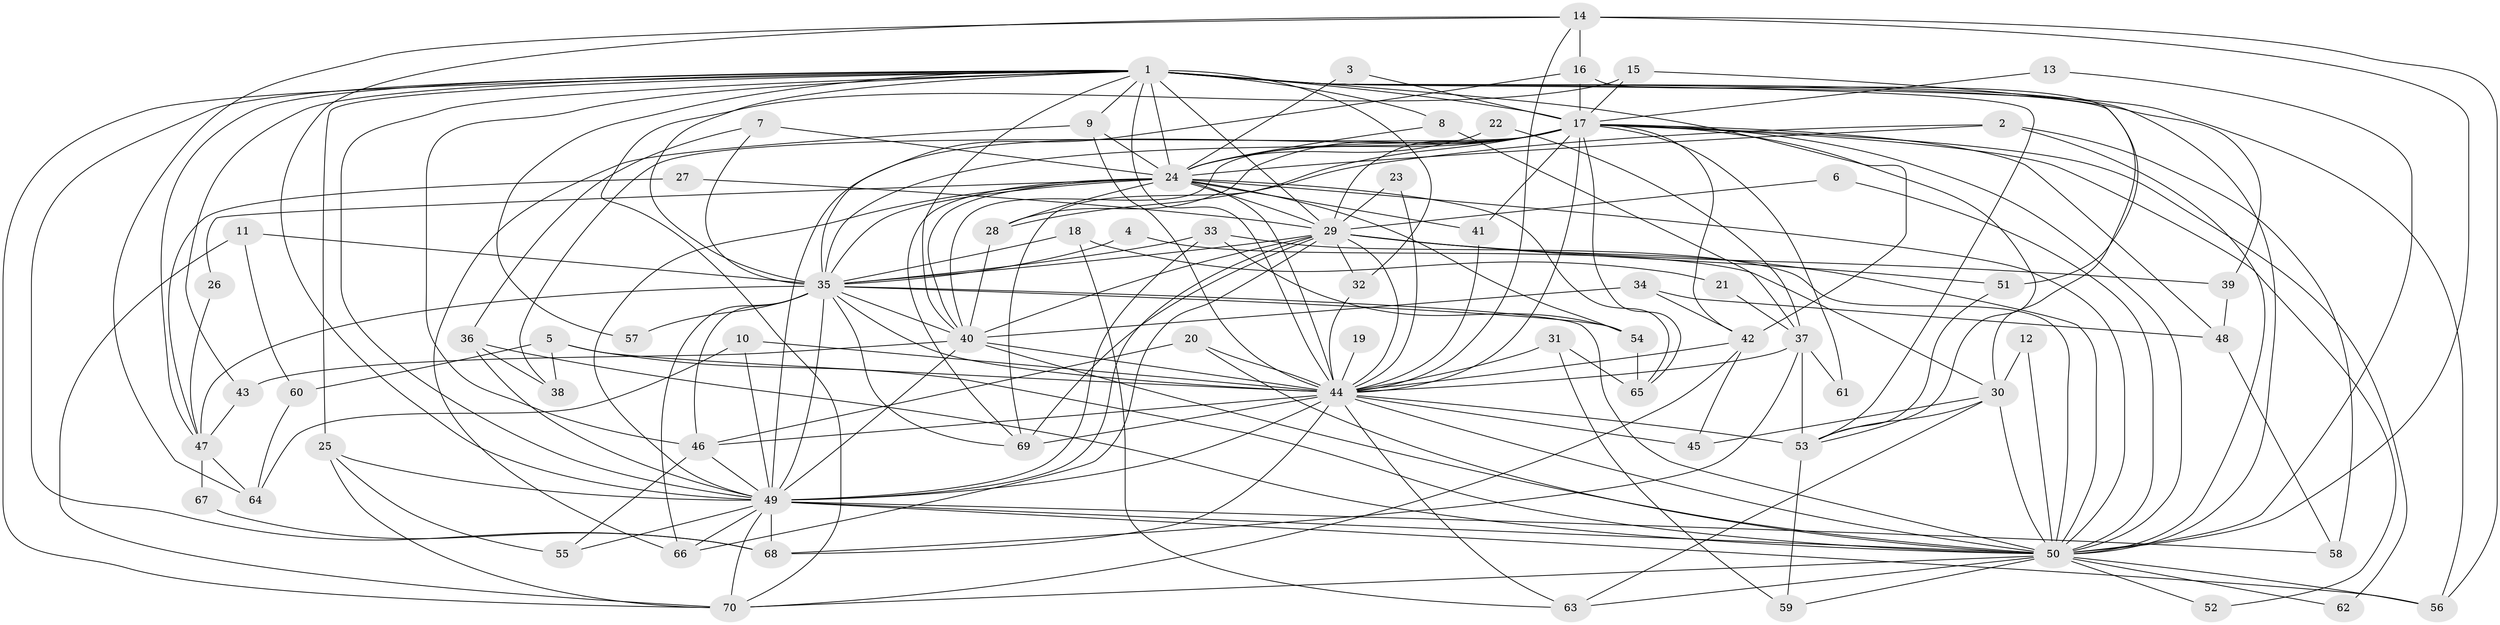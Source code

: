 // original degree distribution, {14: 0.007194244604316547, 24: 0.014388489208633094, 20: 0.007194244604316547, 23: 0.007194244604316547, 35: 0.007194244604316547, 28: 0.007194244604316547, 27: 0.007194244604316547, 26: 0.007194244604316547, 18: 0.007194244604316547, 8: 0.007194244604316547, 4: 0.1079136690647482, 6: 0.014388489208633094, 5: 0.02877697841726619, 3: 0.2014388489208633, 7: 0.03597122302158273, 2: 0.5323741007194245}
// Generated by graph-tools (version 1.1) at 2025/01/03/09/25 03:01:14]
// undirected, 70 vertices, 198 edges
graph export_dot {
graph [start="1"]
  node [color=gray90,style=filled];
  1;
  2;
  3;
  4;
  5;
  6;
  7;
  8;
  9;
  10;
  11;
  12;
  13;
  14;
  15;
  16;
  17;
  18;
  19;
  20;
  21;
  22;
  23;
  24;
  25;
  26;
  27;
  28;
  29;
  30;
  31;
  32;
  33;
  34;
  35;
  36;
  37;
  38;
  39;
  40;
  41;
  42;
  43;
  44;
  45;
  46;
  47;
  48;
  49;
  50;
  51;
  52;
  53;
  54;
  55;
  56;
  57;
  58;
  59;
  60;
  61;
  62;
  63;
  64;
  65;
  66;
  67;
  68;
  69;
  70;
  1 -- 8 [weight=1.0];
  1 -- 9 [weight=1.0];
  1 -- 17 [weight=3.0];
  1 -- 24 [weight=3.0];
  1 -- 25 [weight=1.0];
  1 -- 29 [weight=4.0];
  1 -- 30 [weight=2.0];
  1 -- 32 [weight=1.0];
  1 -- 35 [weight=4.0];
  1 -- 40 [weight=3.0];
  1 -- 42 [weight=2.0];
  1 -- 43 [weight=1.0];
  1 -- 44 [weight=3.0];
  1 -- 46 [weight=1.0];
  1 -- 47 [weight=1.0];
  1 -- 49 [weight=2.0];
  1 -- 50 [weight=2.0];
  1 -- 53 [weight=1.0];
  1 -- 56 [weight=1.0];
  1 -- 57 [weight=1.0];
  1 -- 68 [weight=1.0];
  1 -- 70 [weight=1.0];
  2 -- 24 [weight=1.0];
  2 -- 28 [weight=1.0];
  2 -- 50 [weight=1.0];
  2 -- 58 [weight=1.0];
  3 -- 17 [weight=1.0];
  3 -- 24 [weight=1.0];
  4 -- 30 [weight=1.0];
  4 -- 35 [weight=1.0];
  5 -- 38 [weight=1.0];
  5 -- 44 [weight=1.0];
  5 -- 50 [weight=1.0];
  5 -- 60 [weight=1.0];
  6 -- 29 [weight=1.0];
  6 -- 50 [weight=1.0];
  7 -- 24 [weight=2.0];
  7 -- 35 [weight=1.0];
  7 -- 36 [weight=1.0];
  8 -- 24 [weight=1.0];
  8 -- 37 [weight=1.0];
  9 -- 24 [weight=1.0];
  9 -- 44 [weight=2.0];
  9 -- 66 [weight=1.0];
  10 -- 44 [weight=1.0];
  10 -- 49 [weight=1.0];
  10 -- 64 [weight=1.0];
  11 -- 35 [weight=1.0];
  11 -- 60 [weight=1.0];
  11 -- 70 [weight=1.0];
  12 -- 30 [weight=1.0];
  12 -- 50 [weight=1.0];
  13 -- 17 [weight=1.0];
  13 -- 50 [weight=1.0];
  14 -- 16 [weight=2.0];
  14 -- 44 [weight=1.0];
  14 -- 49 [weight=1.0];
  14 -- 50 [weight=1.0];
  14 -- 56 [weight=1.0];
  14 -- 64 [weight=1.0];
  15 -- 17 [weight=2.0];
  15 -- 39 [weight=1.0];
  15 -- 70 [weight=1.0];
  16 -- 17 [weight=1.0];
  16 -- 35 [weight=1.0];
  16 -- 51 [weight=1.0];
  17 -- 24 [weight=1.0];
  17 -- 28 [weight=1.0];
  17 -- 29 [weight=1.0];
  17 -- 35 [weight=1.0];
  17 -- 38 [weight=1.0];
  17 -- 40 [weight=1.0];
  17 -- 41 [weight=1.0];
  17 -- 42 [weight=1.0];
  17 -- 44 [weight=2.0];
  17 -- 48 [weight=1.0];
  17 -- 49 [weight=1.0];
  17 -- 50 [weight=1.0];
  17 -- 52 [weight=1.0];
  17 -- 53 [weight=1.0];
  17 -- 61 [weight=1.0];
  17 -- 62 [weight=1.0];
  17 -- 65 [weight=2.0];
  17 -- 69 [weight=1.0];
  18 -- 21 [weight=1.0];
  18 -- 35 [weight=2.0];
  18 -- 63 [weight=1.0];
  19 -- 44 [weight=1.0];
  20 -- 44 [weight=1.0];
  20 -- 46 [weight=1.0];
  20 -- 50 [weight=1.0];
  21 -- 37 [weight=1.0];
  22 -- 24 [weight=1.0];
  22 -- 37 [weight=1.0];
  23 -- 29 [weight=1.0];
  23 -- 44 [weight=1.0];
  24 -- 26 [weight=1.0];
  24 -- 28 [weight=1.0];
  24 -- 29 [weight=1.0];
  24 -- 35 [weight=1.0];
  24 -- 40 [weight=1.0];
  24 -- 41 [weight=1.0];
  24 -- 44 [weight=1.0];
  24 -- 49 [weight=1.0];
  24 -- 50 [weight=1.0];
  24 -- 54 [weight=1.0];
  24 -- 65 [weight=1.0];
  24 -- 69 [weight=1.0];
  25 -- 49 [weight=1.0];
  25 -- 55 [weight=1.0];
  25 -- 70 [weight=1.0];
  26 -- 47 [weight=1.0];
  27 -- 29 [weight=1.0];
  27 -- 47 [weight=1.0];
  28 -- 40 [weight=1.0];
  29 -- 32 [weight=1.0];
  29 -- 35 [weight=1.0];
  29 -- 39 [weight=1.0];
  29 -- 40 [weight=1.0];
  29 -- 44 [weight=2.0];
  29 -- 49 [weight=1.0];
  29 -- 50 [weight=1.0];
  29 -- 51 [weight=1.0];
  29 -- 66 [weight=1.0];
  29 -- 69 [weight=1.0];
  30 -- 45 [weight=1.0];
  30 -- 50 [weight=1.0];
  30 -- 53 [weight=1.0];
  30 -- 63 [weight=1.0];
  31 -- 44 [weight=1.0];
  31 -- 59 [weight=1.0];
  31 -- 65 [weight=1.0];
  32 -- 44 [weight=1.0];
  33 -- 35 [weight=1.0];
  33 -- 49 [weight=1.0];
  33 -- 50 [weight=1.0];
  33 -- 54 [weight=1.0];
  34 -- 40 [weight=1.0];
  34 -- 42 [weight=1.0];
  34 -- 48 [weight=1.0];
  35 -- 40 [weight=1.0];
  35 -- 44 [weight=1.0];
  35 -- 46 [weight=2.0];
  35 -- 47 [weight=1.0];
  35 -- 49 [weight=3.0];
  35 -- 50 [weight=1.0];
  35 -- 54 [weight=1.0];
  35 -- 57 [weight=1.0];
  35 -- 66 [weight=1.0];
  35 -- 69 [weight=1.0];
  36 -- 38 [weight=1.0];
  36 -- 49 [weight=1.0];
  36 -- 50 [weight=1.0];
  37 -- 44 [weight=1.0];
  37 -- 53 [weight=1.0];
  37 -- 61 [weight=1.0];
  37 -- 68 [weight=1.0];
  39 -- 48 [weight=1.0];
  40 -- 43 [weight=2.0];
  40 -- 44 [weight=2.0];
  40 -- 49 [weight=1.0];
  40 -- 50 [weight=1.0];
  41 -- 44 [weight=1.0];
  42 -- 44 [weight=1.0];
  42 -- 45 [weight=1.0];
  42 -- 70 [weight=1.0];
  43 -- 47 [weight=1.0];
  44 -- 45 [weight=1.0];
  44 -- 46 [weight=1.0];
  44 -- 49 [weight=1.0];
  44 -- 50 [weight=2.0];
  44 -- 53 [weight=1.0];
  44 -- 63 [weight=1.0];
  44 -- 68 [weight=1.0];
  44 -- 69 [weight=1.0];
  46 -- 49 [weight=1.0];
  46 -- 55 [weight=1.0];
  47 -- 64 [weight=1.0];
  47 -- 67 [weight=1.0];
  48 -- 58 [weight=1.0];
  49 -- 50 [weight=1.0];
  49 -- 55 [weight=1.0];
  49 -- 56 [weight=1.0];
  49 -- 58 [weight=1.0];
  49 -- 66 [weight=1.0];
  49 -- 68 [weight=1.0];
  49 -- 70 [weight=1.0];
  50 -- 52 [weight=1.0];
  50 -- 56 [weight=1.0];
  50 -- 59 [weight=1.0];
  50 -- 62 [weight=1.0];
  50 -- 63 [weight=1.0];
  50 -- 70 [weight=1.0];
  51 -- 53 [weight=1.0];
  53 -- 59 [weight=1.0];
  54 -- 65 [weight=1.0];
  60 -- 64 [weight=1.0];
  67 -- 68 [weight=1.0];
}
